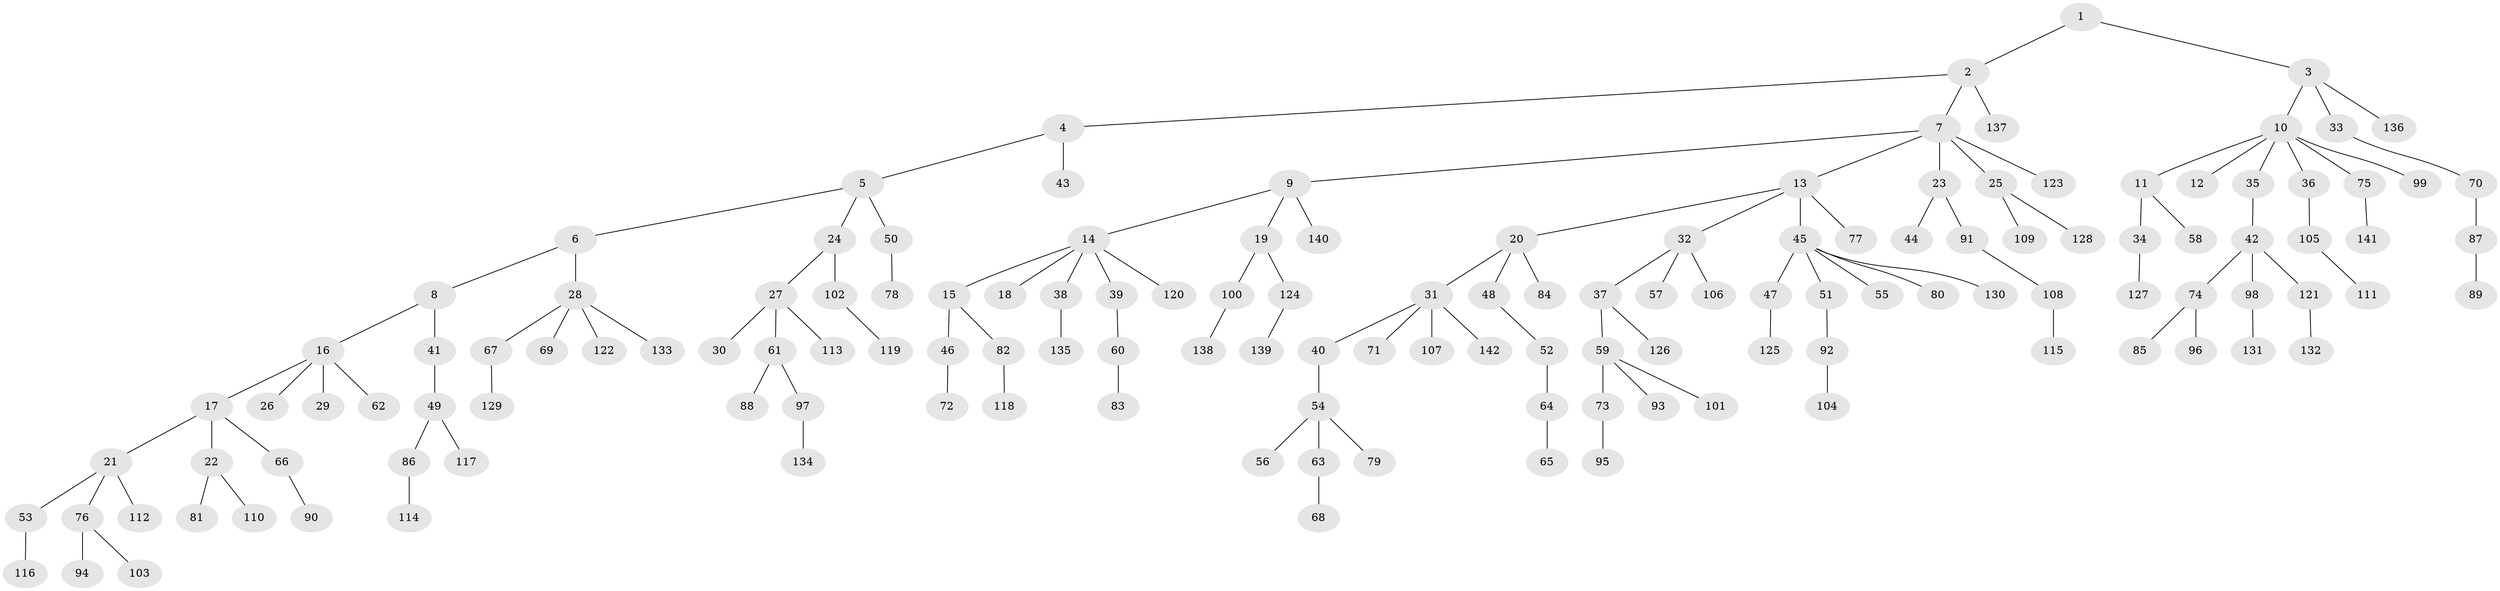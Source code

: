 // coarse degree distribution, {2: 0.23255813953488372, 3: 0.1511627906976744, 4: 0.08139534883720931, 5: 0.03488372093023256, 6: 0.011627906976744186, 1: 0.4883720930232558}
// Generated by graph-tools (version 1.1) at 2025/51/03/04/25 22:51:42]
// undirected, 142 vertices, 141 edges
graph export_dot {
  node [color=gray90,style=filled];
  1;
  2;
  3;
  4;
  5;
  6;
  7;
  8;
  9;
  10;
  11;
  12;
  13;
  14;
  15;
  16;
  17;
  18;
  19;
  20;
  21;
  22;
  23;
  24;
  25;
  26;
  27;
  28;
  29;
  30;
  31;
  32;
  33;
  34;
  35;
  36;
  37;
  38;
  39;
  40;
  41;
  42;
  43;
  44;
  45;
  46;
  47;
  48;
  49;
  50;
  51;
  52;
  53;
  54;
  55;
  56;
  57;
  58;
  59;
  60;
  61;
  62;
  63;
  64;
  65;
  66;
  67;
  68;
  69;
  70;
  71;
  72;
  73;
  74;
  75;
  76;
  77;
  78;
  79;
  80;
  81;
  82;
  83;
  84;
  85;
  86;
  87;
  88;
  89;
  90;
  91;
  92;
  93;
  94;
  95;
  96;
  97;
  98;
  99;
  100;
  101;
  102;
  103;
  104;
  105;
  106;
  107;
  108;
  109;
  110;
  111;
  112;
  113;
  114;
  115;
  116;
  117;
  118;
  119;
  120;
  121;
  122;
  123;
  124;
  125;
  126;
  127;
  128;
  129;
  130;
  131;
  132;
  133;
  134;
  135;
  136;
  137;
  138;
  139;
  140;
  141;
  142;
  1 -- 2;
  1 -- 3;
  2 -- 4;
  2 -- 7;
  2 -- 137;
  3 -- 10;
  3 -- 33;
  3 -- 136;
  4 -- 5;
  4 -- 43;
  5 -- 6;
  5 -- 24;
  5 -- 50;
  6 -- 8;
  6 -- 28;
  7 -- 9;
  7 -- 13;
  7 -- 23;
  7 -- 25;
  7 -- 123;
  8 -- 16;
  8 -- 41;
  9 -- 14;
  9 -- 19;
  9 -- 140;
  10 -- 11;
  10 -- 12;
  10 -- 35;
  10 -- 36;
  10 -- 75;
  10 -- 99;
  11 -- 34;
  11 -- 58;
  13 -- 20;
  13 -- 32;
  13 -- 45;
  13 -- 77;
  14 -- 15;
  14 -- 18;
  14 -- 38;
  14 -- 39;
  14 -- 120;
  15 -- 46;
  15 -- 82;
  16 -- 17;
  16 -- 26;
  16 -- 29;
  16 -- 62;
  17 -- 21;
  17 -- 22;
  17 -- 66;
  19 -- 100;
  19 -- 124;
  20 -- 31;
  20 -- 48;
  20 -- 84;
  21 -- 53;
  21 -- 76;
  21 -- 112;
  22 -- 81;
  22 -- 110;
  23 -- 44;
  23 -- 91;
  24 -- 27;
  24 -- 102;
  25 -- 109;
  25 -- 128;
  27 -- 30;
  27 -- 61;
  27 -- 113;
  28 -- 67;
  28 -- 69;
  28 -- 122;
  28 -- 133;
  31 -- 40;
  31 -- 71;
  31 -- 107;
  31 -- 142;
  32 -- 37;
  32 -- 57;
  32 -- 106;
  33 -- 70;
  34 -- 127;
  35 -- 42;
  36 -- 105;
  37 -- 59;
  37 -- 126;
  38 -- 135;
  39 -- 60;
  40 -- 54;
  41 -- 49;
  42 -- 74;
  42 -- 98;
  42 -- 121;
  45 -- 47;
  45 -- 51;
  45 -- 55;
  45 -- 80;
  45 -- 130;
  46 -- 72;
  47 -- 125;
  48 -- 52;
  49 -- 86;
  49 -- 117;
  50 -- 78;
  51 -- 92;
  52 -- 64;
  53 -- 116;
  54 -- 56;
  54 -- 63;
  54 -- 79;
  59 -- 73;
  59 -- 93;
  59 -- 101;
  60 -- 83;
  61 -- 88;
  61 -- 97;
  63 -- 68;
  64 -- 65;
  66 -- 90;
  67 -- 129;
  70 -- 87;
  73 -- 95;
  74 -- 85;
  74 -- 96;
  75 -- 141;
  76 -- 94;
  76 -- 103;
  82 -- 118;
  86 -- 114;
  87 -- 89;
  91 -- 108;
  92 -- 104;
  97 -- 134;
  98 -- 131;
  100 -- 138;
  102 -- 119;
  105 -- 111;
  108 -- 115;
  121 -- 132;
  124 -- 139;
}
